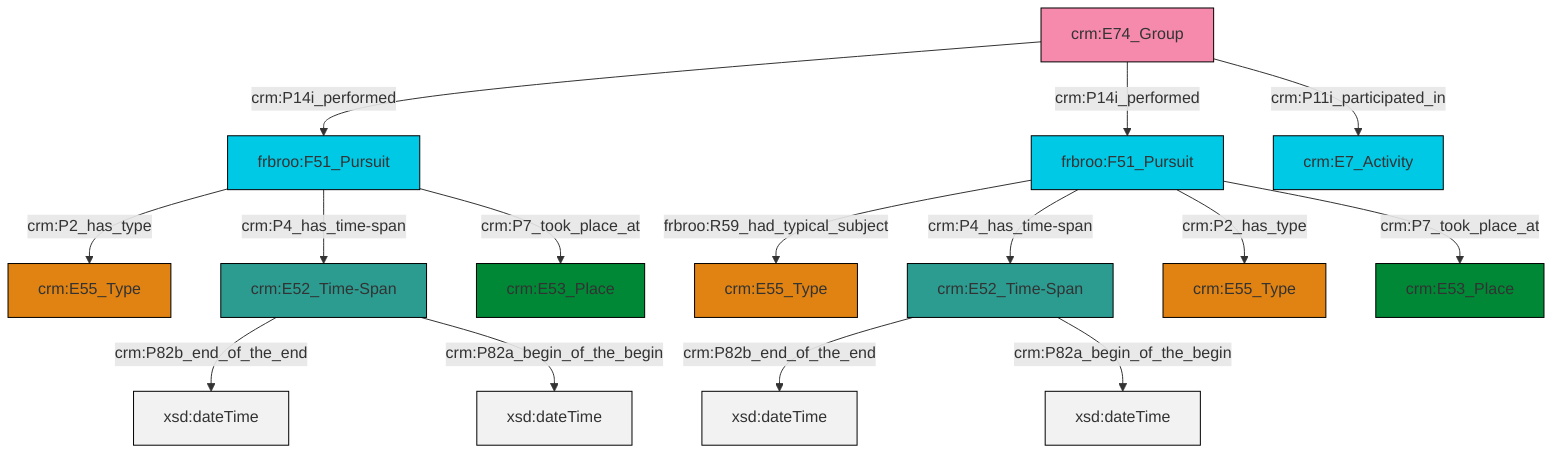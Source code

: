 graph TD
classDef Literal fill:#f2f2f2,stroke:#000000;
classDef CRM_Entity fill:#FFFFFF,stroke:#000000;
classDef Temporal_Entity fill:#00C9E6, stroke:#000000;
classDef Type fill:#E18312, stroke:#000000;
classDef Time-Span fill:#2C9C91, stroke:#000000;
classDef Appellation fill:#FFEB7F, stroke:#000000;
classDef Place fill:#008836, stroke:#000000;
classDef Persistent_Item fill:#B266B2, stroke:#000000;
classDef Conceptual_Object fill:#FFD700, stroke:#000000;
classDef Physical_Thing fill:#D2B48C, stroke:#000000;
classDef Actor fill:#f58aad, stroke:#000000;
classDef PC_Classes fill:#4ce600, stroke:#000000;
classDef Multi fill:#cccccc,stroke:#000000;

0["frbroo:F51_Pursuit"]:::Temporal_Entity -->|frbroo:R59_had_typical_subject| 1["crm:E55_Type"]:::Type
4["crm:E74_Group"]:::Actor -->|crm:P14i_performed| 5["frbroo:F51_Pursuit"]:::Temporal_Entity
0["frbroo:F51_Pursuit"]:::Temporal_Entity -->|crm:P4_has_time-span| 6["crm:E52_Time-Span"]:::Time-Span
6["crm:E52_Time-Span"]:::Time-Span -->|crm:P82b_end_of_the_end| 7[xsd:dateTime]:::Literal
4["crm:E74_Group"]:::Actor -->|crm:P14i_performed| 0["frbroo:F51_Pursuit"]:::Temporal_Entity
10["crm:E52_Time-Span"]:::Time-Span -->|crm:P82b_end_of_the_end| 11[xsd:dateTime]:::Literal
0["frbroo:F51_Pursuit"]:::Temporal_Entity -->|crm:P2_has_type| 8["crm:E55_Type"]:::Type
4["crm:E74_Group"]:::Actor -->|crm:P11i_participated_in| 13["crm:E7_Activity"]:::Temporal_Entity
5["frbroo:F51_Pursuit"]:::Temporal_Entity -->|crm:P2_has_type| 17["crm:E55_Type"]:::Type
0["frbroo:F51_Pursuit"]:::Temporal_Entity -->|crm:P7_took_place_at| 19["crm:E53_Place"]:::Place
10["crm:E52_Time-Span"]:::Time-Span -->|crm:P82a_begin_of_the_begin| 21[xsd:dateTime]:::Literal
6["crm:E52_Time-Span"]:::Time-Span -->|crm:P82a_begin_of_the_begin| 22[xsd:dateTime]:::Literal
5["frbroo:F51_Pursuit"]:::Temporal_Entity -->|crm:P4_has_time-span| 10["crm:E52_Time-Span"]:::Time-Span
5["frbroo:F51_Pursuit"]:::Temporal_Entity -->|crm:P7_took_place_at| 2["crm:E53_Place"]:::Place